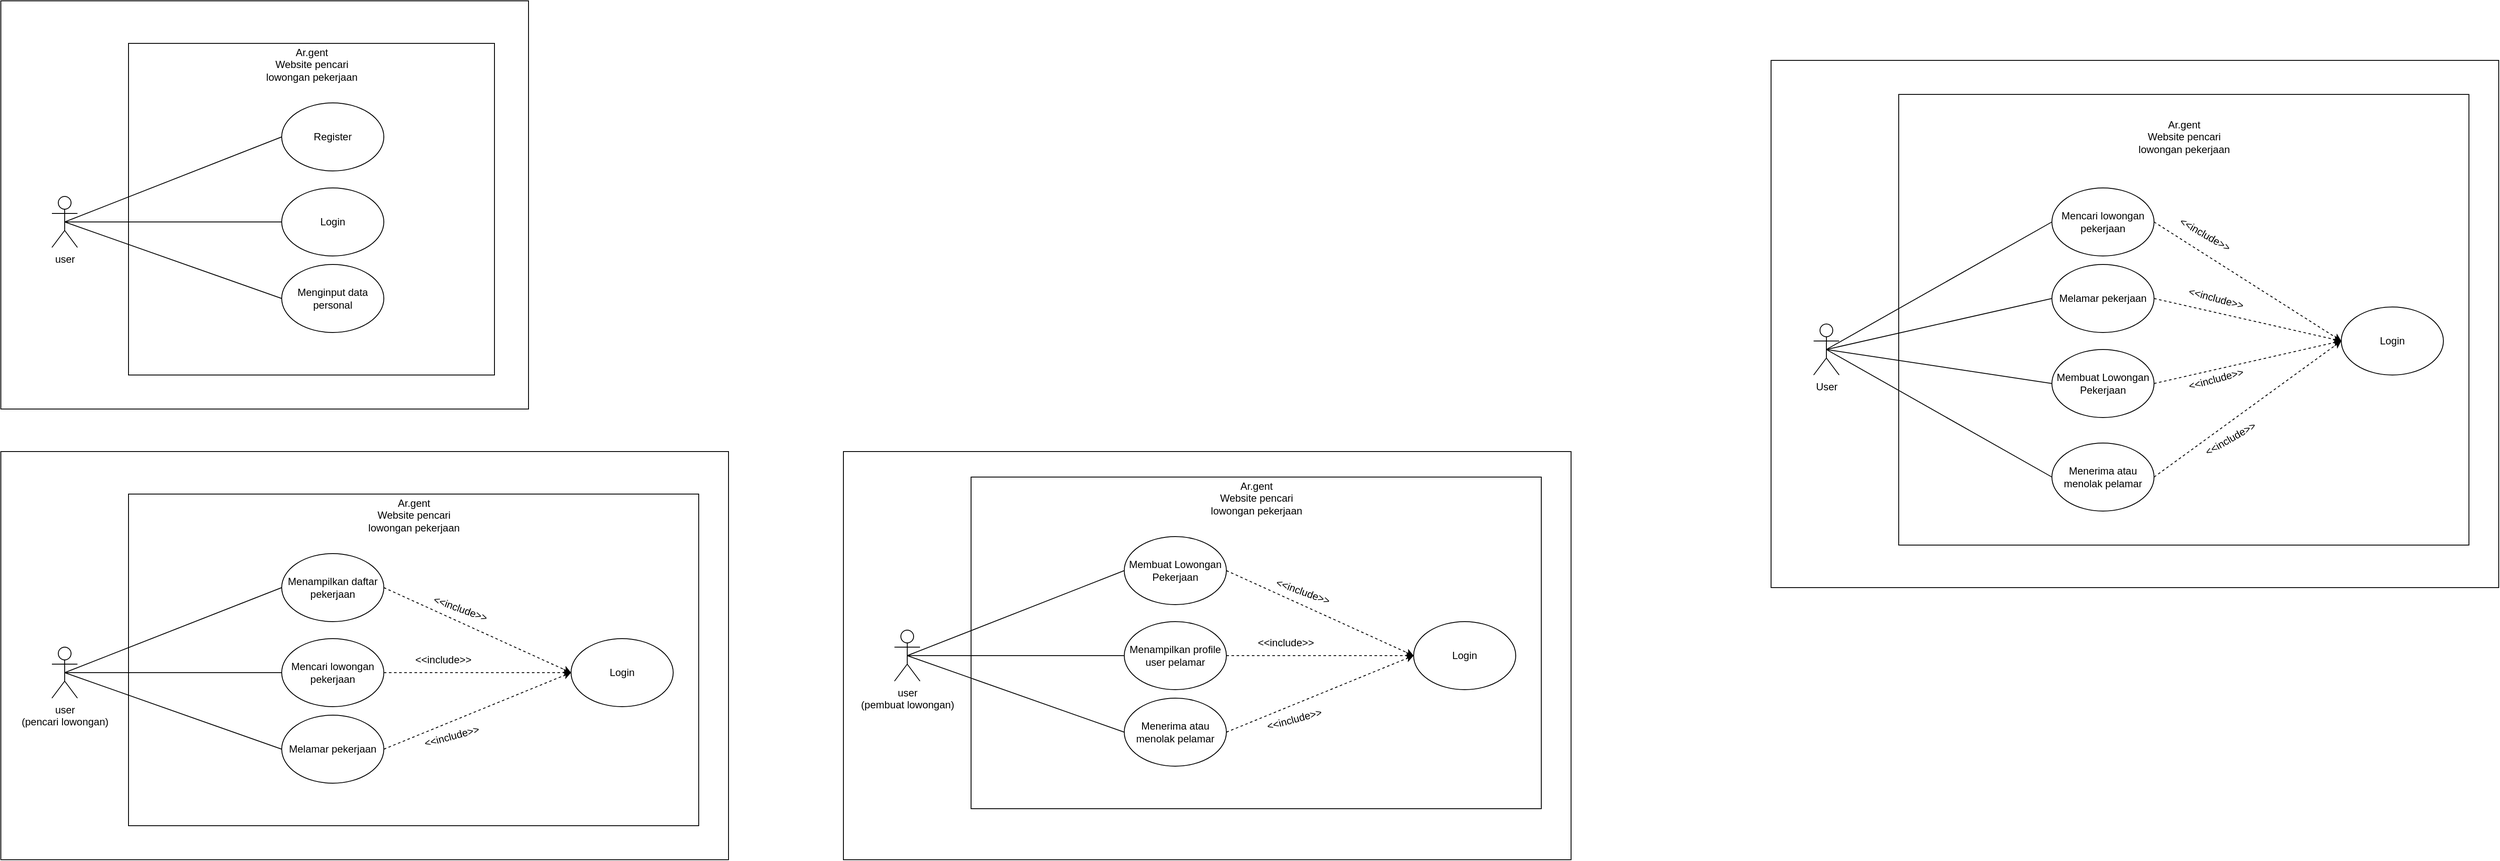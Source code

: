<mxfile version="20.5.1" type="github">
  <diagram id="rlQFBgrbbGkiHAVc1Uaj" name="Page-1">
    <mxGraphModel dx="1597" dy="891" grid="1" gridSize="10" guides="1" tooltips="1" connect="1" arrows="1" fold="1" page="1" pageScale="1" pageWidth="850" pageHeight="1100" math="0" shadow="0">
      <root>
        <mxCell id="0" />
        <mxCell id="1" parent="0" />
        <mxCell id="tP4GP_7Pofm_deBcuKZN-51" value="" style="rounded=0;whiteSpace=wrap;html=1;" parent="1" vertex="1">
          <mxGeometry x="1060" y="580" width="855" height="480" as="geometry" />
        </mxCell>
        <mxCell id="tP4GP_7Pofm_deBcuKZN-53" value="" style="rounded=0;whiteSpace=wrap;html=1;" parent="1" vertex="1">
          <mxGeometry x="1210" y="610" width="670" height="390" as="geometry" />
        </mxCell>
        <mxCell id="tP4GP_7Pofm_deBcuKZN-50" value="" style="rounded=0;whiteSpace=wrap;html=1;" parent="1" vertex="1">
          <mxGeometry x="70" y="580" width="855" height="480" as="geometry" />
        </mxCell>
        <mxCell id="tP4GP_7Pofm_deBcuKZN-45" value="" style="rounded=0;whiteSpace=wrap;html=1;" parent="1" vertex="1">
          <mxGeometry x="220" y="630" width="670" height="390" as="geometry" />
        </mxCell>
        <mxCell id="tP4GP_7Pofm_deBcuKZN-1" value="user &lt;br&gt;(pencari lowongan)" style="shape=umlActor;verticalLabelPosition=bottom;verticalAlign=top;html=1;outlineConnect=0;" parent="1" vertex="1">
          <mxGeometry x="130" y="810" width="30" height="60" as="geometry" />
        </mxCell>
        <mxCell id="tP4GP_7Pofm_deBcuKZN-6" value="Menampilkan daftar pekerjaan" style="ellipse;whiteSpace=wrap;html=1;" parent="1" vertex="1">
          <mxGeometry x="400" y="700" width="120" height="80" as="geometry" />
        </mxCell>
        <mxCell id="tP4GP_7Pofm_deBcuKZN-7" value="Mencari lowongan pekerjaan" style="ellipse;whiteSpace=wrap;html=1;" parent="1" vertex="1">
          <mxGeometry x="400" y="800" width="120" height="80" as="geometry" />
        </mxCell>
        <mxCell id="tP4GP_7Pofm_deBcuKZN-8" value="Melamar pekerjaan" style="ellipse;whiteSpace=wrap;html=1;" parent="1" vertex="1">
          <mxGeometry x="400" y="890" width="120" height="80" as="geometry" />
        </mxCell>
        <mxCell id="tP4GP_7Pofm_deBcuKZN-9" value="Login" style="ellipse;whiteSpace=wrap;html=1;" parent="1" vertex="1">
          <mxGeometry x="740" y="800" width="120" height="80" as="geometry" />
        </mxCell>
        <mxCell id="tP4GP_7Pofm_deBcuKZN-15" value="" style="endArrow=none;html=1;rounded=0;exitX=0.5;exitY=0.5;exitDx=0;exitDy=0;exitPerimeter=0;entryX=0;entryY=0.5;entryDx=0;entryDy=0;" parent="1" source="tP4GP_7Pofm_deBcuKZN-1" target="tP4GP_7Pofm_deBcuKZN-6" edge="1">
          <mxGeometry width="50" height="50" relative="1" as="geometry">
            <mxPoint x="310" y="870" as="sourcePoint" />
            <mxPoint x="360" y="820" as="targetPoint" />
          </mxGeometry>
        </mxCell>
        <mxCell id="tP4GP_7Pofm_deBcuKZN-16" value="" style="endArrow=none;html=1;rounded=0;exitX=0.5;exitY=0.5;exitDx=0;exitDy=0;exitPerimeter=0;entryX=0;entryY=0.5;entryDx=0;entryDy=0;" parent="1" source="tP4GP_7Pofm_deBcuKZN-1" target="tP4GP_7Pofm_deBcuKZN-7" edge="1">
          <mxGeometry width="50" height="50" relative="1" as="geometry">
            <mxPoint x="220" y="810" as="sourcePoint" />
            <mxPoint x="270" y="760" as="targetPoint" />
          </mxGeometry>
        </mxCell>
        <mxCell id="tP4GP_7Pofm_deBcuKZN-17" value="" style="endArrow=none;html=1;rounded=0;entryX=0;entryY=0.5;entryDx=0;entryDy=0;exitX=0.5;exitY=0.5;exitDx=0;exitDy=0;exitPerimeter=0;" parent="1" source="tP4GP_7Pofm_deBcuKZN-1" target="tP4GP_7Pofm_deBcuKZN-8" edge="1">
          <mxGeometry width="50" height="50" relative="1" as="geometry">
            <mxPoint x="145" y="820" as="sourcePoint" />
            <mxPoint x="450" y="790" as="targetPoint" />
          </mxGeometry>
        </mxCell>
        <mxCell id="tP4GP_7Pofm_deBcuKZN-22" value="" style="endArrow=classic;html=1;rounded=0;exitX=1;exitY=0.5;exitDx=0;exitDy=0;entryX=0;entryY=0.5;entryDx=0;entryDy=0;dashed=1;" parent="1" source="tP4GP_7Pofm_deBcuKZN-6" target="tP4GP_7Pofm_deBcuKZN-9" edge="1">
          <mxGeometry width="50" height="50" relative="1" as="geometry">
            <mxPoint x="430" y="840" as="sourcePoint" />
            <mxPoint x="480" y="790" as="targetPoint" />
          </mxGeometry>
        </mxCell>
        <mxCell id="tP4GP_7Pofm_deBcuKZN-24" value="" style="endArrow=classic;html=1;rounded=0;dashed=1;exitX=1;exitY=0.5;exitDx=0;exitDy=0;entryX=0;entryY=0.5;entryDx=0;entryDy=0;" parent="1" source="tP4GP_7Pofm_deBcuKZN-7" target="tP4GP_7Pofm_deBcuKZN-9" edge="1">
          <mxGeometry width="50" height="50" relative="1" as="geometry">
            <mxPoint x="430" y="840" as="sourcePoint" />
            <mxPoint x="480" y="790" as="targetPoint" />
          </mxGeometry>
        </mxCell>
        <mxCell id="tP4GP_7Pofm_deBcuKZN-25" value="" style="endArrow=classic;html=1;rounded=0;dashed=1;exitX=1;exitY=0.5;exitDx=0;exitDy=0;entryX=0;entryY=0.5;entryDx=0;entryDy=0;" parent="1" source="tP4GP_7Pofm_deBcuKZN-8" target="tP4GP_7Pofm_deBcuKZN-9" edge="1">
          <mxGeometry width="50" height="50" relative="1" as="geometry">
            <mxPoint x="520" y="929.57" as="sourcePoint" />
            <mxPoint x="740" y="929.57" as="targetPoint" />
          </mxGeometry>
        </mxCell>
        <mxCell id="tP4GP_7Pofm_deBcuKZN-26" value="&amp;lt;&amp;lt;include&amp;gt;&amp;gt;" style="text;html=1;strokeColor=none;fillColor=none;align=center;verticalAlign=middle;whiteSpace=wrap;rounded=0;rotation=20;" parent="1" vertex="1">
          <mxGeometry x="580" y="750" width="60" height="30" as="geometry" />
        </mxCell>
        <mxCell id="tP4GP_7Pofm_deBcuKZN-27" value="&amp;lt;&amp;lt;include&amp;gt;&amp;gt;" style="text;html=1;strokeColor=none;fillColor=none;align=center;verticalAlign=middle;whiteSpace=wrap;rounded=0;rotation=0;" parent="1" vertex="1">
          <mxGeometry x="560" y="810" width="60" height="30" as="geometry" />
        </mxCell>
        <mxCell id="tP4GP_7Pofm_deBcuKZN-28" value="&amp;lt;&amp;lt;include&amp;gt;&amp;gt;" style="text;html=1;strokeColor=none;fillColor=none;align=center;verticalAlign=middle;whiteSpace=wrap;rounded=0;rotation=-15;" parent="1" vertex="1">
          <mxGeometry x="570" y="900" width="60" height="30" as="geometry" />
        </mxCell>
        <mxCell id="tP4GP_7Pofm_deBcuKZN-29" value="user &lt;br&gt;(pembuat lowongan)" style="shape=umlActor;verticalLabelPosition=bottom;verticalAlign=top;html=1;outlineConnect=0;" parent="1" vertex="1">
          <mxGeometry x="1120" y="790" width="30" height="60" as="geometry" />
        </mxCell>
        <mxCell id="tP4GP_7Pofm_deBcuKZN-30" value="Membuat Lowongan Pekerjaan" style="ellipse;whiteSpace=wrap;html=1;" parent="1" vertex="1">
          <mxGeometry x="1390" y="680" width="120" height="80" as="geometry" />
        </mxCell>
        <mxCell id="tP4GP_7Pofm_deBcuKZN-31" value="Menampilkan profile user pelamar" style="ellipse;whiteSpace=wrap;html=1;" parent="1" vertex="1">
          <mxGeometry x="1390" y="780" width="120" height="80" as="geometry" />
        </mxCell>
        <mxCell id="tP4GP_7Pofm_deBcuKZN-32" value="Menerima atau menolak pelamar" style="ellipse;whiteSpace=wrap;html=1;" parent="1" vertex="1">
          <mxGeometry x="1390" y="870" width="120" height="80" as="geometry" />
        </mxCell>
        <mxCell id="tP4GP_7Pofm_deBcuKZN-33" value="Login" style="ellipse;whiteSpace=wrap;html=1;" parent="1" vertex="1">
          <mxGeometry x="1730" y="780" width="120" height="80" as="geometry" />
        </mxCell>
        <mxCell id="tP4GP_7Pofm_deBcuKZN-34" value="" style="endArrow=none;html=1;rounded=0;exitX=0.5;exitY=0.5;exitDx=0;exitDy=0;exitPerimeter=0;entryX=0;entryY=0.5;entryDx=0;entryDy=0;" parent="1" source="tP4GP_7Pofm_deBcuKZN-29" target="tP4GP_7Pofm_deBcuKZN-30" edge="1">
          <mxGeometry width="50" height="50" relative="1" as="geometry">
            <mxPoint x="1300" y="850" as="sourcePoint" />
            <mxPoint x="1350" y="800" as="targetPoint" />
          </mxGeometry>
        </mxCell>
        <mxCell id="tP4GP_7Pofm_deBcuKZN-35" value="" style="endArrow=none;html=1;rounded=0;exitX=0.5;exitY=0.5;exitDx=0;exitDy=0;exitPerimeter=0;entryX=0;entryY=0.5;entryDx=0;entryDy=0;" parent="1" source="tP4GP_7Pofm_deBcuKZN-29" target="tP4GP_7Pofm_deBcuKZN-31" edge="1">
          <mxGeometry width="50" height="50" relative="1" as="geometry">
            <mxPoint x="1210" y="790" as="sourcePoint" />
            <mxPoint x="1260" y="740" as="targetPoint" />
          </mxGeometry>
        </mxCell>
        <mxCell id="tP4GP_7Pofm_deBcuKZN-36" value="" style="endArrow=none;html=1;rounded=0;entryX=0;entryY=0.5;entryDx=0;entryDy=0;exitX=0.5;exitY=0.5;exitDx=0;exitDy=0;exitPerimeter=0;" parent="1" source="tP4GP_7Pofm_deBcuKZN-29" target="tP4GP_7Pofm_deBcuKZN-32" edge="1">
          <mxGeometry width="50" height="50" relative="1" as="geometry">
            <mxPoint x="1135" y="800" as="sourcePoint" />
            <mxPoint x="1440" y="770" as="targetPoint" />
          </mxGeometry>
        </mxCell>
        <mxCell id="tP4GP_7Pofm_deBcuKZN-37" value="" style="endArrow=classic;html=1;rounded=0;exitX=1;exitY=0.5;exitDx=0;exitDy=0;entryX=0;entryY=0.5;entryDx=0;entryDy=0;dashed=1;" parent="1" source="tP4GP_7Pofm_deBcuKZN-30" target="tP4GP_7Pofm_deBcuKZN-33" edge="1">
          <mxGeometry width="50" height="50" relative="1" as="geometry">
            <mxPoint x="1420" y="820" as="sourcePoint" />
            <mxPoint x="1470" y="770" as="targetPoint" />
          </mxGeometry>
        </mxCell>
        <mxCell id="tP4GP_7Pofm_deBcuKZN-38" value="" style="endArrow=classic;html=1;rounded=0;dashed=1;exitX=1;exitY=0.5;exitDx=0;exitDy=0;entryX=0;entryY=0.5;entryDx=0;entryDy=0;" parent="1" source="tP4GP_7Pofm_deBcuKZN-31" target="tP4GP_7Pofm_deBcuKZN-33" edge="1">
          <mxGeometry width="50" height="50" relative="1" as="geometry">
            <mxPoint x="1420" y="820" as="sourcePoint" />
            <mxPoint x="1470" y="770" as="targetPoint" />
          </mxGeometry>
        </mxCell>
        <mxCell id="tP4GP_7Pofm_deBcuKZN-39" value="" style="endArrow=classic;html=1;rounded=0;dashed=1;exitX=1;exitY=0.5;exitDx=0;exitDy=0;entryX=0;entryY=0.5;entryDx=0;entryDy=0;" parent="1" source="tP4GP_7Pofm_deBcuKZN-32" target="tP4GP_7Pofm_deBcuKZN-33" edge="1">
          <mxGeometry width="50" height="50" relative="1" as="geometry">
            <mxPoint x="1510" y="909.57" as="sourcePoint" />
            <mxPoint x="1730" y="909.57" as="targetPoint" />
          </mxGeometry>
        </mxCell>
        <mxCell id="tP4GP_7Pofm_deBcuKZN-40" value="&amp;lt;&amp;lt;include&amp;gt;&amp;gt;" style="text;html=1;strokeColor=none;fillColor=none;align=center;verticalAlign=middle;whiteSpace=wrap;rounded=0;rotation=20;" parent="1" vertex="1">
          <mxGeometry x="1570" y="730" width="60" height="30" as="geometry" />
        </mxCell>
        <mxCell id="tP4GP_7Pofm_deBcuKZN-41" value="&amp;lt;&amp;lt;include&amp;gt;&amp;gt;" style="text;html=1;strokeColor=none;fillColor=none;align=center;verticalAlign=middle;whiteSpace=wrap;rounded=0;rotation=0;" parent="1" vertex="1">
          <mxGeometry x="1550" y="790" width="60" height="30" as="geometry" />
        </mxCell>
        <mxCell id="tP4GP_7Pofm_deBcuKZN-42" value="&amp;lt;&amp;lt;include&amp;gt;&amp;gt;" style="text;html=1;strokeColor=none;fillColor=none;align=center;verticalAlign=middle;whiteSpace=wrap;rounded=0;rotation=-15;" parent="1" vertex="1">
          <mxGeometry x="1560" y="880" width="60" height="30" as="geometry" />
        </mxCell>
        <mxCell id="tP4GP_7Pofm_deBcuKZN-46" value="Ar.gent&lt;br&gt;Website pencari lowongan pekerjaan" style="text;html=1;strokeColor=none;fillColor=none;align=center;verticalAlign=middle;whiteSpace=wrap;rounded=0;" parent="1" vertex="1">
          <mxGeometry x="487.5" y="640" width="135" height="30" as="geometry" />
        </mxCell>
        <mxCell id="tP4GP_7Pofm_deBcuKZN-54" value="Ar.gent&lt;br&gt;Website pencari lowongan pekerjaan" style="text;html=1;strokeColor=none;fillColor=none;align=center;verticalAlign=middle;whiteSpace=wrap;rounded=0;" parent="1" vertex="1">
          <mxGeometry x="1477.5" y="620" width="135" height="30" as="geometry" />
        </mxCell>
        <mxCell id="tP4GP_7Pofm_deBcuKZN-55" value="" style="rounded=0;whiteSpace=wrap;html=1;" parent="1" vertex="1">
          <mxGeometry x="70" y="50" width="620" height="480" as="geometry" />
        </mxCell>
        <mxCell id="tP4GP_7Pofm_deBcuKZN-56" value="" style="rounded=0;whiteSpace=wrap;html=1;" parent="1" vertex="1">
          <mxGeometry x="220" y="100" width="430" height="390" as="geometry" />
        </mxCell>
        <mxCell id="tP4GP_7Pofm_deBcuKZN-57" value="user" style="shape=umlActor;verticalLabelPosition=bottom;verticalAlign=top;html=1;outlineConnect=0;" parent="1" vertex="1">
          <mxGeometry x="130" y="280" width="30" height="60" as="geometry" />
        </mxCell>
        <mxCell id="tP4GP_7Pofm_deBcuKZN-58" value="Register" style="ellipse;whiteSpace=wrap;html=1;" parent="1" vertex="1">
          <mxGeometry x="400" y="170" width="120" height="80" as="geometry" />
        </mxCell>
        <mxCell id="tP4GP_7Pofm_deBcuKZN-59" value="Login" style="ellipse;whiteSpace=wrap;html=1;" parent="1" vertex="1">
          <mxGeometry x="400" y="270" width="120" height="80" as="geometry" />
        </mxCell>
        <mxCell id="tP4GP_7Pofm_deBcuKZN-60" value="Menginput data personal" style="ellipse;whiteSpace=wrap;html=1;" parent="1" vertex="1">
          <mxGeometry x="400" y="360" width="120" height="80" as="geometry" />
        </mxCell>
        <mxCell id="tP4GP_7Pofm_deBcuKZN-62" value="" style="endArrow=none;html=1;rounded=0;exitX=0.5;exitY=0.5;exitDx=0;exitDy=0;exitPerimeter=0;entryX=0;entryY=0.5;entryDx=0;entryDy=0;" parent="1" source="tP4GP_7Pofm_deBcuKZN-57" target="tP4GP_7Pofm_deBcuKZN-58" edge="1">
          <mxGeometry width="50" height="50" relative="1" as="geometry">
            <mxPoint x="310" y="340" as="sourcePoint" />
            <mxPoint x="360" y="290" as="targetPoint" />
          </mxGeometry>
        </mxCell>
        <mxCell id="tP4GP_7Pofm_deBcuKZN-63" value="" style="endArrow=none;html=1;rounded=0;exitX=0.5;exitY=0.5;exitDx=0;exitDy=0;exitPerimeter=0;entryX=0;entryY=0.5;entryDx=0;entryDy=0;" parent="1" source="tP4GP_7Pofm_deBcuKZN-57" target="tP4GP_7Pofm_deBcuKZN-59" edge="1">
          <mxGeometry width="50" height="50" relative="1" as="geometry">
            <mxPoint x="220" y="280" as="sourcePoint" />
            <mxPoint x="270" y="230" as="targetPoint" />
          </mxGeometry>
        </mxCell>
        <mxCell id="tP4GP_7Pofm_deBcuKZN-64" value="" style="endArrow=none;html=1;rounded=0;entryX=0;entryY=0.5;entryDx=0;entryDy=0;exitX=0.5;exitY=0.5;exitDx=0;exitDy=0;exitPerimeter=0;" parent="1" source="tP4GP_7Pofm_deBcuKZN-57" target="tP4GP_7Pofm_deBcuKZN-60" edge="1">
          <mxGeometry width="50" height="50" relative="1" as="geometry">
            <mxPoint x="145" y="290" as="sourcePoint" />
            <mxPoint x="450" y="260" as="targetPoint" />
          </mxGeometry>
        </mxCell>
        <mxCell id="tP4GP_7Pofm_deBcuKZN-71" value="Ar.gent&lt;br&gt;Website pencari lowongan pekerjaan" style="text;html=1;strokeColor=none;fillColor=none;align=center;verticalAlign=middle;whiteSpace=wrap;rounded=0;" parent="1" vertex="1">
          <mxGeometry x="367.5" y="110" width="135" height="30" as="geometry" />
        </mxCell>
        <mxCell id="CrY2sgzygiTnzJN8wdor-1" value="" style="rounded=0;whiteSpace=wrap;html=1;" vertex="1" parent="1">
          <mxGeometry x="2150" y="120" width="855" height="620" as="geometry" />
        </mxCell>
        <mxCell id="CrY2sgzygiTnzJN8wdor-2" value="" style="rounded=0;whiteSpace=wrap;html=1;" vertex="1" parent="1">
          <mxGeometry x="2300" y="160" width="670" height="530" as="geometry" />
        </mxCell>
        <mxCell id="CrY2sgzygiTnzJN8wdor-3" value="User &lt;br&gt;" style="shape=umlActor;verticalLabelPosition=bottom;verticalAlign=top;html=1;outlineConnect=0;" vertex="1" parent="1">
          <mxGeometry x="2200" y="430" width="30" height="60" as="geometry" />
        </mxCell>
        <mxCell id="CrY2sgzygiTnzJN8wdor-5" value="Mencari lowongan pekerjaan" style="ellipse;whiteSpace=wrap;html=1;" vertex="1" parent="1">
          <mxGeometry x="2480" y="270" width="120" height="80" as="geometry" />
        </mxCell>
        <mxCell id="CrY2sgzygiTnzJN8wdor-6" value="Melamar pekerjaan" style="ellipse;whiteSpace=wrap;html=1;" vertex="1" parent="1">
          <mxGeometry x="2480" y="360" width="120" height="80" as="geometry" />
        </mxCell>
        <mxCell id="CrY2sgzygiTnzJN8wdor-7" value="Login" style="ellipse;whiteSpace=wrap;html=1;" vertex="1" parent="1">
          <mxGeometry x="2820" y="410" width="120" height="80" as="geometry" />
        </mxCell>
        <mxCell id="CrY2sgzygiTnzJN8wdor-9" value="" style="endArrow=none;html=1;rounded=0;exitX=0.5;exitY=0.5;exitDx=0;exitDy=0;exitPerimeter=0;entryX=0;entryY=0.5;entryDx=0;entryDy=0;" edge="1" parent="1" source="CrY2sgzygiTnzJN8wdor-3" target="CrY2sgzygiTnzJN8wdor-5">
          <mxGeometry width="50" height="50" relative="1" as="geometry">
            <mxPoint x="2300" y="280" as="sourcePoint" />
            <mxPoint x="2350" y="230" as="targetPoint" />
          </mxGeometry>
        </mxCell>
        <mxCell id="CrY2sgzygiTnzJN8wdor-10" value="" style="endArrow=none;html=1;rounded=0;entryX=0;entryY=0.5;entryDx=0;entryDy=0;exitX=0.5;exitY=0.5;exitDx=0;exitDy=0;exitPerimeter=0;" edge="1" parent="1" source="CrY2sgzygiTnzJN8wdor-3" target="CrY2sgzygiTnzJN8wdor-6">
          <mxGeometry width="50" height="50" relative="1" as="geometry">
            <mxPoint x="2225" y="290" as="sourcePoint" />
            <mxPoint x="2530" y="260" as="targetPoint" />
          </mxGeometry>
        </mxCell>
        <mxCell id="CrY2sgzygiTnzJN8wdor-12" value="" style="endArrow=classic;html=1;rounded=0;dashed=1;exitX=1;exitY=0.5;exitDx=0;exitDy=0;entryX=0;entryY=0.5;entryDx=0;entryDy=0;" edge="1" parent="1" source="CrY2sgzygiTnzJN8wdor-5" target="CrY2sgzygiTnzJN8wdor-7">
          <mxGeometry width="50" height="50" relative="1" as="geometry">
            <mxPoint x="2510" y="310" as="sourcePoint" />
            <mxPoint x="2560" y="260" as="targetPoint" />
          </mxGeometry>
        </mxCell>
        <mxCell id="CrY2sgzygiTnzJN8wdor-13" value="" style="endArrow=classic;html=1;rounded=0;dashed=1;exitX=1;exitY=0.5;exitDx=0;exitDy=0;entryX=0;entryY=0.5;entryDx=0;entryDy=0;" edge="1" parent="1" source="CrY2sgzygiTnzJN8wdor-6" target="CrY2sgzygiTnzJN8wdor-7">
          <mxGeometry width="50" height="50" relative="1" as="geometry">
            <mxPoint x="2600" y="399.57" as="sourcePoint" />
            <mxPoint x="2820" y="399.57" as="targetPoint" />
          </mxGeometry>
        </mxCell>
        <mxCell id="CrY2sgzygiTnzJN8wdor-15" value="&amp;lt;&amp;lt;include&amp;gt;&amp;gt;" style="text;html=1;strokeColor=none;fillColor=none;align=center;verticalAlign=middle;whiteSpace=wrap;rounded=0;rotation=30;" vertex="1" parent="1">
          <mxGeometry x="2630" y="310" width="60" height="30" as="geometry" />
        </mxCell>
        <mxCell id="CrY2sgzygiTnzJN8wdor-16" value="&amp;lt;&amp;lt;include&amp;gt;&amp;gt;" style="text;html=1;strokeColor=none;fillColor=none;align=center;verticalAlign=middle;whiteSpace=wrap;rounded=0;rotation=15;" vertex="1" parent="1">
          <mxGeometry x="2642.5" y="385" width="60" height="30" as="geometry" />
        </mxCell>
        <mxCell id="CrY2sgzygiTnzJN8wdor-17" value="Ar.gent&lt;br&gt;Website pencari lowongan pekerjaan" style="text;html=1;strokeColor=none;fillColor=none;align=center;verticalAlign=middle;whiteSpace=wrap;rounded=0;" vertex="1" parent="1">
          <mxGeometry x="2567.5" y="195" width="135" height="30" as="geometry" />
        </mxCell>
        <mxCell id="CrY2sgzygiTnzJN8wdor-18" value="Membuat Lowongan Pekerjaan" style="ellipse;whiteSpace=wrap;html=1;" vertex="1" parent="1">
          <mxGeometry x="2480" y="460" width="120" height="80" as="geometry" />
        </mxCell>
        <mxCell id="CrY2sgzygiTnzJN8wdor-20" value="Menerima atau menolak pelamar" style="ellipse;whiteSpace=wrap;html=1;" vertex="1" parent="1">
          <mxGeometry x="2480" y="570" width="120" height="80" as="geometry" />
        </mxCell>
        <mxCell id="CrY2sgzygiTnzJN8wdor-21" value="" style="endArrow=none;html=1;rounded=0;entryX=0;entryY=0.5;entryDx=0;entryDy=0;exitX=0.5;exitY=0.5;exitDx=0;exitDy=0;exitPerimeter=0;" edge="1" parent="1" target="CrY2sgzygiTnzJN8wdor-18" source="CrY2sgzygiTnzJN8wdor-3">
          <mxGeometry width="50" height="50" relative="1" as="geometry">
            <mxPoint x="2240" y="600" as="sourcePoint" />
            <mxPoint x="2455" y="580" as="targetPoint" />
          </mxGeometry>
        </mxCell>
        <mxCell id="CrY2sgzygiTnzJN8wdor-23" value="" style="endArrow=none;html=1;rounded=0;entryX=0;entryY=0.5;entryDx=0;entryDy=0;exitX=0.5;exitY=0.5;exitDx=0;exitDy=0;exitPerimeter=0;" edge="1" parent="1" target="CrY2sgzygiTnzJN8wdor-20" source="CrY2sgzygiTnzJN8wdor-3">
          <mxGeometry width="50" height="50" relative="1" as="geometry">
            <mxPoint x="2240" y="600" as="sourcePoint" />
            <mxPoint x="2545" y="550" as="targetPoint" />
          </mxGeometry>
        </mxCell>
        <mxCell id="CrY2sgzygiTnzJN8wdor-24" value="&amp;lt;&amp;lt;include&amp;gt;&amp;gt;" style="text;html=1;strokeColor=none;fillColor=none;align=center;verticalAlign=middle;whiteSpace=wrap;rounded=0;rotation=-15;" vertex="1" parent="1">
          <mxGeometry x="2642.5" y="480" width="60" height="30" as="geometry" />
        </mxCell>
        <mxCell id="CrY2sgzygiTnzJN8wdor-25" value="" style="endArrow=classic;html=1;rounded=0;dashed=1;entryX=0;entryY=0.5;entryDx=0;entryDy=0;exitX=1;exitY=0.5;exitDx=0;exitDy=0;" edge="1" parent="1" source="CrY2sgzygiTnzJN8wdor-18" target="CrY2sgzygiTnzJN8wdor-7">
          <mxGeometry width="50" height="50" relative="1" as="geometry">
            <mxPoint x="2615" y="500" as="sourcePoint" />
            <mxPoint x="2835.0" y="410" as="targetPoint" />
          </mxGeometry>
        </mxCell>
        <mxCell id="CrY2sgzygiTnzJN8wdor-26" value="&amp;lt;&amp;lt;include&amp;gt;&amp;gt;" style="text;html=1;strokeColor=none;fillColor=none;align=center;verticalAlign=middle;whiteSpace=wrap;rounded=0;rotation=-30;" vertex="1" parent="1">
          <mxGeometry x="2660" y="550" width="60" height="30" as="geometry" />
        </mxCell>
        <mxCell id="CrY2sgzygiTnzJN8wdor-29" value="" style="endArrow=classic;html=1;rounded=0;dashed=1;exitX=1;exitY=0.5;exitDx=0;exitDy=0;entryX=0;entryY=0.5;entryDx=0;entryDy=0;" edge="1" parent="1" source="CrY2sgzygiTnzJN8wdor-20" target="CrY2sgzygiTnzJN8wdor-7">
          <mxGeometry width="50" height="50" relative="1" as="geometry">
            <mxPoint x="2630.0" y="685" as="sourcePoint" />
            <mxPoint x="2850.0" y="595" as="targetPoint" />
          </mxGeometry>
        </mxCell>
      </root>
    </mxGraphModel>
  </diagram>
</mxfile>

